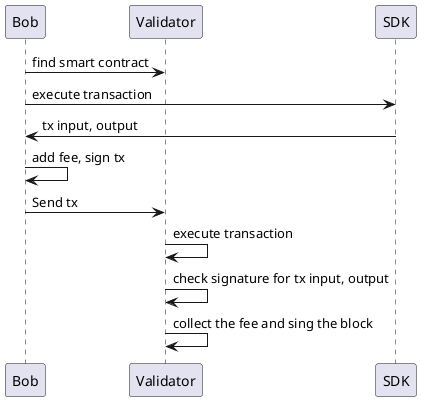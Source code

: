 @startuml
Bob -> Validator: find smart contract
Bob -> SDK: execute transaction
SDK -> Bob: tx input, output
Bob -> Bob: add fee, sign tx
Bob -> Validator: Send tx

Validator->Validator: execute transaction
Validator->Validator: check signature for tx input, output
Validator->Validator: collect the fee and sing the block
@enduml